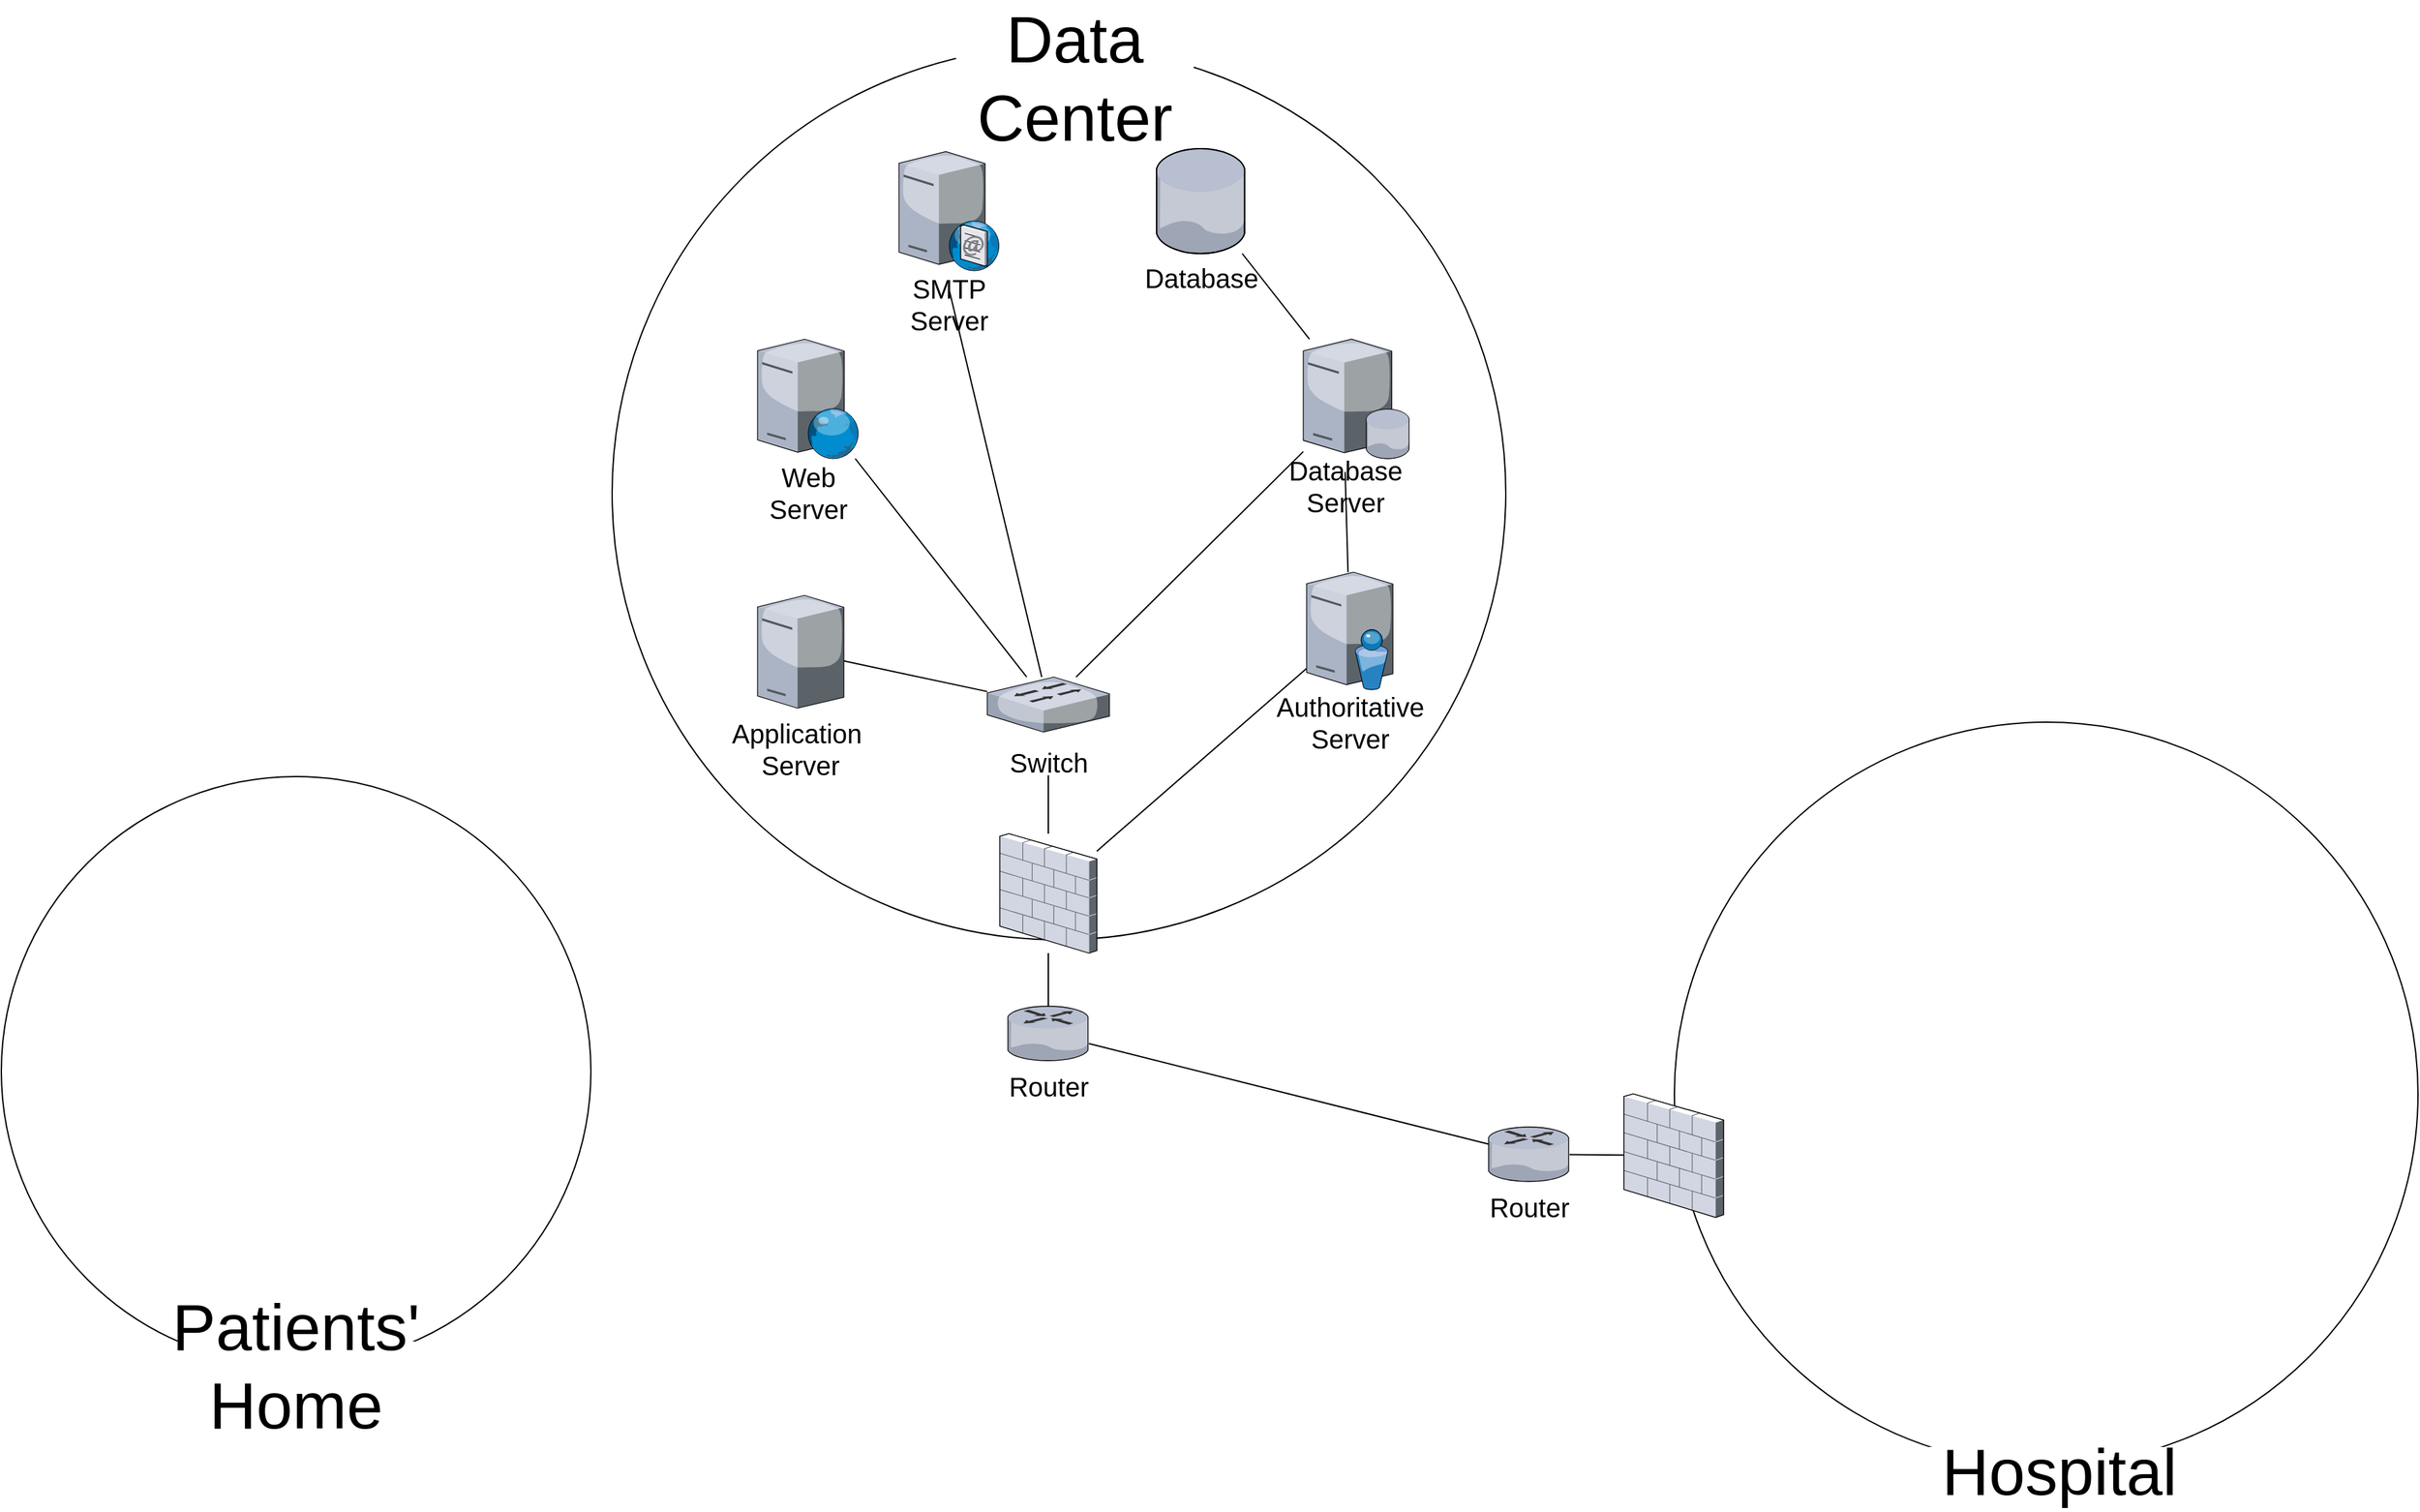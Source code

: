 <mxfile version="10.6.7" type="github"><diagram name="Page-1" id="822b0af5-4adb-64df-f703-e8dfc1f81529"><mxGraphModel dx="3344" dy="1354" grid="1" gridSize="10" guides="1" tooltips="1" connect="1" arrows="1" fold="1" page="1" pageScale="1" pageWidth="1100" pageHeight="850" background="#ffffff" math="0" shadow="0"><root><mxCell id="0"/><mxCell id="1" parent="0"/><mxCell id="VWFIFegmGs9kK9D9FBWd-1" value="" style="ellipse;whiteSpace=wrap;html=1;aspect=fixed;" vertex="1" parent="1"><mxGeometry x="340" y="57" width="673" height="673" as="geometry"/></mxCell><mxCell id="VWFIFegmGs9kK9D9FBWd-35" style="rounded=0;orthogonalLoop=1;jettySize=auto;html=1;entryX=0.5;entryY=1;entryDx=0;entryDy=0;fontSize=20;endArrow=none;endFill=0;" edge="1" parent="1" source="VWFIFegmGs9kK9D9FBWd-2" target="VWFIFegmGs9kK9D9FBWd-17"><mxGeometry relative="1" as="geometry"/></mxCell><mxCell id="VWFIFegmGs9kK9D9FBWd-37" style="edgeStyle=none;rounded=0;orthogonalLoop=1;jettySize=auto;html=1;fontSize=20;endArrow=none;endFill=0;" edge="1" parent="1" source="VWFIFegmGs9kK9D9FBWd-2" target="VWFIFegmGs9kK9D9FBWd-21"><mxGeometry relative="1" as="geometry"/></mxCell><mxCell id="VWFIFegmGs9kK9D9FBWd-2" value="" style="verticalLabelPosition=bottom;aspect=fixed;html=1;verticalAlign=top;strokeColor=none;align=center;outlineConnect=0;shape=mxgraph.citrix.firewall;" vertex="1" parent="1"><mxGeometry x="632" y="650" width="73" height="90" as="geometry"/></mxCell><mxCell id="VWFIFegmGs9kK9D9FBWd-34" style="edgeStyle=orthogonalEdgeStyle;rounded=0;orthogonalLoop=1;jettySize=auto;html=1;fontSize=20;endArrow=none;endFill=0;" edge="1" parent="1" source="VWFIFegmGs9kK9D9FBWd-6" target="VWFIFegmGs9kK9D9FBWd-2"><mxGeometry relative="1" as="geometry"/></mxCell><mxCell id="VWFIFegmGs9kK9D9FBWd-11" value="Data &lt;br&gt;Center" style="text;html=1;align=center;verticalAlign=middle;whiteSpace=wrap;rounded=0;strokeWidth=6;fontSize=49;fillColor=#ffffff;" vertex="1" parent="1"><mxGeometry x="599" y="28" width="179" height="106" as="geometry"/></mxCell><mxCell id="VWFIFegmGs9kK9D9FBWd-15" value="" style="group" vertex="1" connectable="0" parent="1"><mxGeometry x="556" y="134" width="76" height="127" as="geometry"/></mxCell><mxCell id="VWFIFegmGs9kK9D9FBWd-4" value="" style="verticalLabelPosition=bottom;aspect=fixed;html=1;verticalAlign=top;strokeColor=none;align=center;outlineConnect=0;shape=mxgraph.citrix.smtp_server;" vertex="1" parent="VWFIFegmGs9kK9D9FBWd-15"><mxGeometry width="76" height="92" as="geometry"/></mxCell><mxCell id="VWFIFegmGs9kK9D9FBWd-14" value="SMTP Server" style="text;html=1;strokeColor=none;fillColor=none;align=center;verticalAlign=middle;whiteSpace=wrap;rounded=0;fontSize=20;" vertex="1" parent="VWFIFegmGs9kK9D9FBWd-15"><mxGeometry x="14" y="107" width="48" height="20" as="geometry"/></mxCell><mxCell id="VWFIFegmGs9kK9D9FBWd-16" value="" style="group" vertex="1" connectable="0" parent="1"><mxGeometry x="449.5" y="277.5" width="76.5" height="125" as="geometry"/></mxCell><mxCell id="VWFIFegmGs9kK9D9FBWd-5" value="" style="verticalLabelPosition=bottom;aspect=fixed;html=1;verticalAlign=top;strokeColor=none;align=center;outlineConnect=0;shape=mxgraph.citrix.web_server;" vertex="1" parent="VWFIFegmGs9kK9D9FBWd-16"><mxGeometry width="76.5" height="90" as="geometry"/></mxCell><mxCell id="VWFIFegmGs9kK9D9FBWd-12" value="Web Server" style="text;html=1;strokeColor=none;fillColor=none;align=center;verticalAlign=middle;whiteSpace=wrap;rounded=0;fontSize=20;" vertex="1" parent="VWFIFegmGs9kK9D9FBWd-16"><mxGeometry x="2.5" y="105" width="72" height="20" as="geometry"/></mxCell><mxCell id="VWFIFegmGs9kK9D9FBWd-18" value="" style="group" vertex="1" connectable="0" parent="1"><mxGeometry x="622.5" y="532" width="92" height="74" as="geometry"/></mxCell><mxCell id="VWFIFegmGs9kK9D9FBWd-7" value="" style="verticalLabelPosition=bottom;aspect=fixed;html=1;verticalAlign=top;strokeColor=none;align=center;outlineConnect=0;shape=mxgraph.citrix.switch;" vertex="1" parent="VWFIFegmGs9kK9D9FBWd-18"><mxGeometry width="92" height="41.5" as="geometry"/></mxCell><mxCell id="VWFIFegmGs9kK9D9FBWd-17" value="Switch" style="text;html=1;strokeColor=none;fillColor=none;align=center;verticalAlign=middle;whiteSpace=wrap;rounded=0;fontSize=20;" vertex="1" parent="VWFIFegmGs9kK9D9FBWd-18"><mxGeometry x="26" y="54" width="40" height="20" as="geometry"/></mxCell><mxCell id="VWFIFegmGs9kK9D9FBWd-20" value="" style="group" vertex="1" connectable="0" parent="1"><mxGeometry x="850.5" y="277.5" width="90" height="120" as="geometry"/></mxCell><mxCell id="VWFIFegmGs9kK9D9FBWd-3" value="" style="verticalLabelPosition=bottom;aspect=fixed;html=1;verticalAlign=top;strokeColor=none;align=center;outlineConnect=0;shape=mxgraph.citrix.database_server;" vertex="1" parent="VWFIFegmGs9kK9D9FBWd-20"><mxGeometry x="10" width="80" height="90" as="geometry"/></mxCell><mxCell id="VWFIFegmGs9kK9D9FBWd-19" value="Database&lt;br&gt;Server&lt;br&gt;" style="text;html=1;strokeColor=none;fillColor=none;align=center;verticalAlign=middle;whiteSpace=wrap;rounded=0;fontSize=20;" vertex="1" parent="VWFIFegmGs9kK9D9FBWd-20"><mxGeometry y="100" width="83" height="20" as="geometry"/></mxCell><mxCell id="VWFIFegmGs9kK9D9FBWd-23" value="" style="group" vertex="1" connectable="0" parent="1"><mxGeometry x="863" y="453" width="65" height="123" as="geometry"/></mxCell><mxCell id="VWFIFegmGs9kK9D9FBWd-21" value="" style="verticalLabelPosition=bottom;aspect=fixed;html=1;verticalAlign=top;strokeColor=none;align=center;outlineConnect=0;shape=mxgraph.citrix.directory_server;fillColor=#ffffff;fontSize=20;" vertex="1" parent="VWFIFegmGs9kK9D9FBWd-23"><mxGeometry width="65" height="88.5" as="geometry"/></mxCell><mxCell id="VWFIFegmGs9kK9D9FBWd-22" value="Authoritative&lt;br&gt;Server&lt;br&gt;" style="text;html=1;strokeColor=none;fillColor=none;align=center;verticalAlign=middle;whiteSpace=wrap;rounded=0;fontSize=20;" vertex="1" parent="VWFIFegmGs9kK9D9FBWd-23"><mxGeometry x="12.5" y="103" width="40" height="20" as="geometry"/></mxCell><mxCell id="VWFIFegmGs9kK9D9FBWd-26" value="" style="group" vertex="1" connectable="0" parent="1"><mxGeometry x="449.5" y="470.5" width="65" height="125.5" as="geometry"/></mxCell><mxCell id="VWFIFegmGs9kK9D9FBWd-24" value="" style="verticalLabelPosition=bottom;aspect=fixed;html=1;verticalAlign=top;strokeColor=none;align=center;outlineConnect=0;shape=mxgraph.citrix.license_server;fillColor=#ffffff;fontSize=20;" vertex="1" parent="VWFIFegmGs9kK9D9FBWd-26"><mxGeometry width="65" height="85" as="geometry"/></mxCell><mxCell id="VWFIFegmGs9kK9D9FBWd-25" value="Application&amp;nbsp;&lt;br&gt;Server&lt;br&gt;" style="text;html=1;strokeColor=none;fillColor=none;align=center;verticalAlign=middle;whiteSpace=wrap;rounded=0;fontSize=20;" vertex="1" parent="VWFIFegmGs9kK9D9FBWd-26"><mxGeometry x="12.5" y="105.5" width="40" height="20" as="geometry"/></mxCell><mxCell id="VWFIFegmGs9kK9D9FBWd-30" value="" style="group" vertex="1" connectable="0" parent="1"><mxGeometry x="750" y="134" width="67" height="106.5" as="geometry"/></mxCell><mxCell id="VWFIFegmGs9kK9D9FBWd-27" value="" style="verticalLabelPosition=bottom;aspect=fixed;html=1;verticalAlign=top;strokeColor=none;align=center;outlineConnect=0;shape=mxgraph.citrix.database;fillColor=#ffffff;fontSize=20;" vertex="1" parent="VWFIFegmGs9kK9D9FBWd-30"><mxGeometry width="67" height="79" as="geometry"/></mxCell><mxCell id="VWFIFegmGs9kK9D9FBWd-28" value="Database" style="text;html=1;strokeColor=none;fillColor=none;align=center;verticalAlign=middle;whiteSpace=wrap;rounded=0;fontSize=20;" vertex="1" parent="VWFIFegmGs9kK9D9FBWd-30"><mxGeometry x="13.5" y="86.5" width="40" height="20" as="geometry"/></mxCell><mxCell id="VWFIFegmGs9kK9D9FBWd-36" style="edgeStyle=none;rounded=0;orthogonalLoop=1;jettySize=auto;html=1;fontSize=20;endArrow=none;endFill=0;" edge="1" parent="1" source="VWFIFegmGs9kK9D9FBWd-27" target="VWFIFegmGs9kK9D9FBWd-3"><mxGeometry relative="1" as="geometry"/></mxCell><mxCell id="VWFIFegmGs9kK9D9FBWd-38" style="edgeStyle=none;rounded=0;orthogonalLoop=1;jettySize=auto;html=1;entryX=0.5;entryY=0;entryDx=0;entryDy=0;fontSize=20;endArrow=none;endFill=0;" edge="1" parent="1" source="VWFIFegmGs9kK9D9FBWd-21" target="VWFIFegmGs9kK9D9FBWd-19"><mxGeometry relative="1" as="geometry"/></mxCell><mxCell id="VWFIFegmGs9kK9D9FBWd-39" style="edgeStyle=none;rounded=0;orthogonalLoop=1;jettySize=auto;html=1;fontSize=20;endArrow=none;endFill=0;" edge="1" parent="1" source="VWFIFegmGs9kK9D9FBWd-7" target="VWFIFegmGs9kK9D9FBWd-24"><mxGeometry relative="1" as="geometry"/></mxCell><mxCell id="VWFIFegmGs9kK9D9FBWd-40" style="edgeStyle=none;rounded=0;orthogonalLoop=1;jettySize=auto;html=1;fontSize=20;endArrow=none;endFill=0;" edge="1" parent="1" source="VWFIFegmGs9kK9D9FBWd-7" target="VWFIFegmGs9kK9D9FBWd-5"><mxGeometry relative="1" as="geometry"/></mxCell><mxCell id="VWFIFegmGs9kK9D9FBWd-41" style="edgeStyle=none;rounded=0;orthogonalLoop=1;jettySize=auto;html=1;entryX=0.5;entryY=0;entryDx=0;entryDy=0;fontSize=20;endArrow=none;endFill=0;" edge="1" parent="1" source="VWFIFegmGs9kK9D9FBWd-7" target="VWFIFegmGs9kK9D9FBWd-14"><mxGeometry relative="1" as="geometry"/></mxCell><mxCell id="VWFIFegmGs9kK9D9FBWd-42" style="edgeStyle=none;rounded=0;orthogonalLoop=1;jettySize=auto;html=1;fontSize=20;endArrow=none;endFill=0;" edge="1" parent="1" source="VWFIFegmGs9kK9D9FBWd-7" target="VWFIFegmGs9kK9D9FBWd-3"><mxGeometry relative="1" as="geometry"/></mxCell><mxCell id="VWFIFegmGs9kK9D9FBWd-52" value="" style="group" vertex="1" connectable="0" parent="1"><mxGeometry x="638" y="780" width="61" height="70" as="geometry"/></mxCell><mxCell id="VWFIFegmGs9kK9D9FBWd-6" value="" style="verticalLabelPosition=bottom;aspect=fixed;html=1;verticalAlign=top;strokeColor=none;align=center;outlineConnect=0;shape=mxgraph.citrix.router;" vertex="1" parent="VWFIFegmGs9kK9D9FBWd-52"><mxGeometry width="61" height="41" as="geometry"/></mxCell><mxCell id="VWFIFegmGs9kK9D9FBWd-49" value="Router" style="text;html=1;strokeColor=none;fillColor=none;align=center;verticalAlign=middle;whiteSpace=wrap;rounded=0;fontSize=20;" vertex="1" parent="VWFIFegmGs9kK9D9FBWd-52"><mxGeometry x="10.5" y="50" width="40" height="20" as="geometry"/></mxCell><mxCell id="VWFIFegmGs9kK9D9FBWd-56" style="edgeStyle=none;rounded=0;orthogonalLoop=1;jettySize=auto;html=1;endArrow=none;endFill=0;fontSize=20;" edge="1" parent="1" source="VWFIFegmGs9kK9D9FBWd-6" target="VWFIFegmGs9kK9D9FBWd-54"><mxGeometry relative="1" as="geometry"/></mxCell><mxCell id="VWFIFegmGs9kK9D9FBWd-58" value="" style="group" vertex="1" connectable="0" parent="1"><mxGeometry x="1000" y="566" width="700" height="583" as="geometry"/></mxCell><mxCell id="VWFIFegmGs9kK9D9FBWd-47" value="" style="group" vertex="1" connectable="0" parent="VWFIFegmGs9kK9D9FBWd-58"><mxGeometry x="140" width="560" height="583" as="geometry"/></mxCell><mxCell id="VWFIFegmGs9kK9D9FBWd-44" value="" style="ellipse;whiteSpace=wrap;html=1;aspect=fixed;strokeWidth=1;fillColor=#ffffff;fontSize=20;" vertex="1" parent="VWFIFegmGs9kK9D9FBWd-47"><mxGeometry width="560" height="560" as="geometry"/></mxCell><mxCell id="VWFIFegmGs9kK9D9FBWd-46" value="Hospital&lt;br&gt;" style="text;html=1;align=center;verticalAlign=middle;whiteSpace=wrap;rounded=0;strokeWidth=6;fontSize=49;fillColor=#ffffff;" vertex="1" parent="VWFIFegmGs9kK9D9FBWd-47"><mxGeometry x="190" y="546" width="200" height="37" as="geometry"/></mxCell><mxCell id="VWFIFegmGs9kK9D9FBWd-48" value="" style="verticalLabelPosition=bottom;aspect=fixed;html=1;verticalAlign=top;strokeColor=none;align=center;outlineConnect=0;shape=mxgraph.citrix.firewall;fillColor=#ffffff;fontSize=20;" vertex="1" parent="VWFIFegmGs9kK9D9FBWd-58"><mxGeometry x="102" y="280" width="75" height="93" as="geometry"/></mxCell><mxCell id="VWFIFegmGs9kK9D9FBWd-53" value="" style="group" vertex="1" connectable="0" parent="VWFIFegmGs9kK9D9FBWd-58"><mxGeometry y="305" width="61" height="70" as="geometry"/></mxCell><mxCell id="VWFIFegmGs9kK9D9FBWd-54" value="" style="verticalLabelPosition=bottom;aspect=fixed;html=1;verticalAlign=top;strokeColor=none;align=center;outlineConnect=0;shape=mxgraph.citrix.router;" vertex="1" parent="VWFIFegmGs9kK9D9FBWd-53"><mxGeometry width="61" height="41" as="geometry"/></mxCell><mxCell id="VWFIFegmGs9kK9D9FBWd-55" value="Router" style="text;html=1;strokeColor=none;fillColor=none;align=center;verticalAlign=middle;whiteSpace=wrap;rounded=0;fontSize=20;" vertex="1" parent="VWFIFegmGs9kK9D9FBWd-53"><mxGeometry x="10.5" y="50" width="40" height="20" as="geometry"/></mxCell><mxCell id="VWFIFegmGs9kK9D9FBWd-57" style="edgeStyle=none;rounded=0;orthogonalLoop=1;jettySize=auto;html=1;endArrow=none;endFill=0;fontSize=20;" edge="1" parent="VWFIFegmGs9kK9D9FBWd-58" source="VWFIFegmGs9kK9D9FBWd-54" target="VWFIFegmGs9kK9D9FBWd-48"><mxGeometry relative="1" as="geometry"/></mxCell><mxCell id="VWFIFegmGs9kK9D9FBWd-59" value="" style="ellipse;whiteSpace=wrap;html=1;aspect=fixed;strokeWidth=1;fillColor=#ffffff;fontSize=20;" vertex="1" parent="1"><mxGeometry x="-120" y="607" width="444" height="444" as="geometry"/></mxCell><mxCell id="VWFIFegmGs9kK9D9FBWd-60" value="Patients' Home" style="text;html=1;align=center;verticalAlign=middle;whiteSpace=wrap;rounded=0;strokeWidth=6;fontSize=49;fillColor=#ffffff;" vertex="1" parent="1"><mxGeometry x="2" y="1032.5" width="200" height="37" as="geometry"/></mxCell></root></mxGraphModel></diagram></mxfile>
